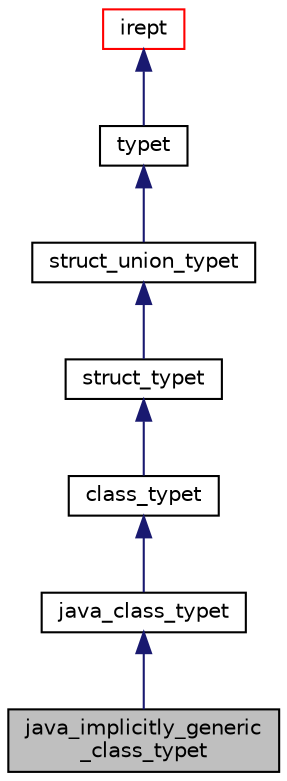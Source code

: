 digraph "java_implicitly_generic_class_typet"
{
 // LATEX_PDF_SIZE
  bgcolor="transparent";
  edge [fontname="Helvetica",fontsize="10",labelfontname="Helvetica",labelfontsize="10"];
  node [fontname="Helvetica",fontsize="10",shape=record];
  Node1 [label="java_implicitly_generic\l_class_typet",height=0.2,width=0.4,color="black", fillcolor="grey75", style="filled", fontcolor="black",tooltip="Type to hold a Java class that is implicitly generic, e.g., an inner class of a generic outer class o..."];
  Node2 -> Node1 [dir="back",color="midnightblue",fontsize="10",style="solid",fontname="Helvetica"];
  Node2 [label="java_class_typet",height=0.2,width=0.4,color="black",URL="$classjava__class__typet.html",tooltip=" "];
  Node3 -> Node2 [dir="back",color="midnightblue",fontsize="10",style="solid",fontname="Helvetica"];
  Node3 [label="class_typet",height=0.2,width=0.4,color="black",URL="$classclass__typet.html",tooltip="Class type."];
  Node4 -> Node3 [dir="back",color="midnightblue",fontsize="10",style="solid",fontname="Helvetica"];
  Node4 [label="struct_typet",height=0.2,width=0.4,color="black",URL="$classstruct__typet.html",tooltip="Structure type, corresponds to C style structs."];
  Node5 -> Node4 [dir="back",color="midnightblue",fontsize="10",style="solid",fontname="Helvetica"];
  Node5 [label="struct_union_typet",height=0.2,width=0.4,color="black",URL="$classstruct__union__typet.html",tooltip="Base type for structs and unions."];
  Node6 -> Node5 [dir="back",color="midnightblue",fontsize="10",style="solid",fontname="Helvetica"];
  Node6 [label="typet",height=0.2,width=0.4,color="black",URL="$classtypet.html",tooltip="The type of an expression, extends irept."];
  Node7 -> Node6 [dir="back",color="midnightblue",fontsize="10",style="solid",fontname="Helvetica"];
  Node7 [label="irept",height=0.2,width=0.4,color="red",URL="$classirept.html",tooltip="There are a large number of kinds of tree structured or tree-like data in CPROVER."];
}
